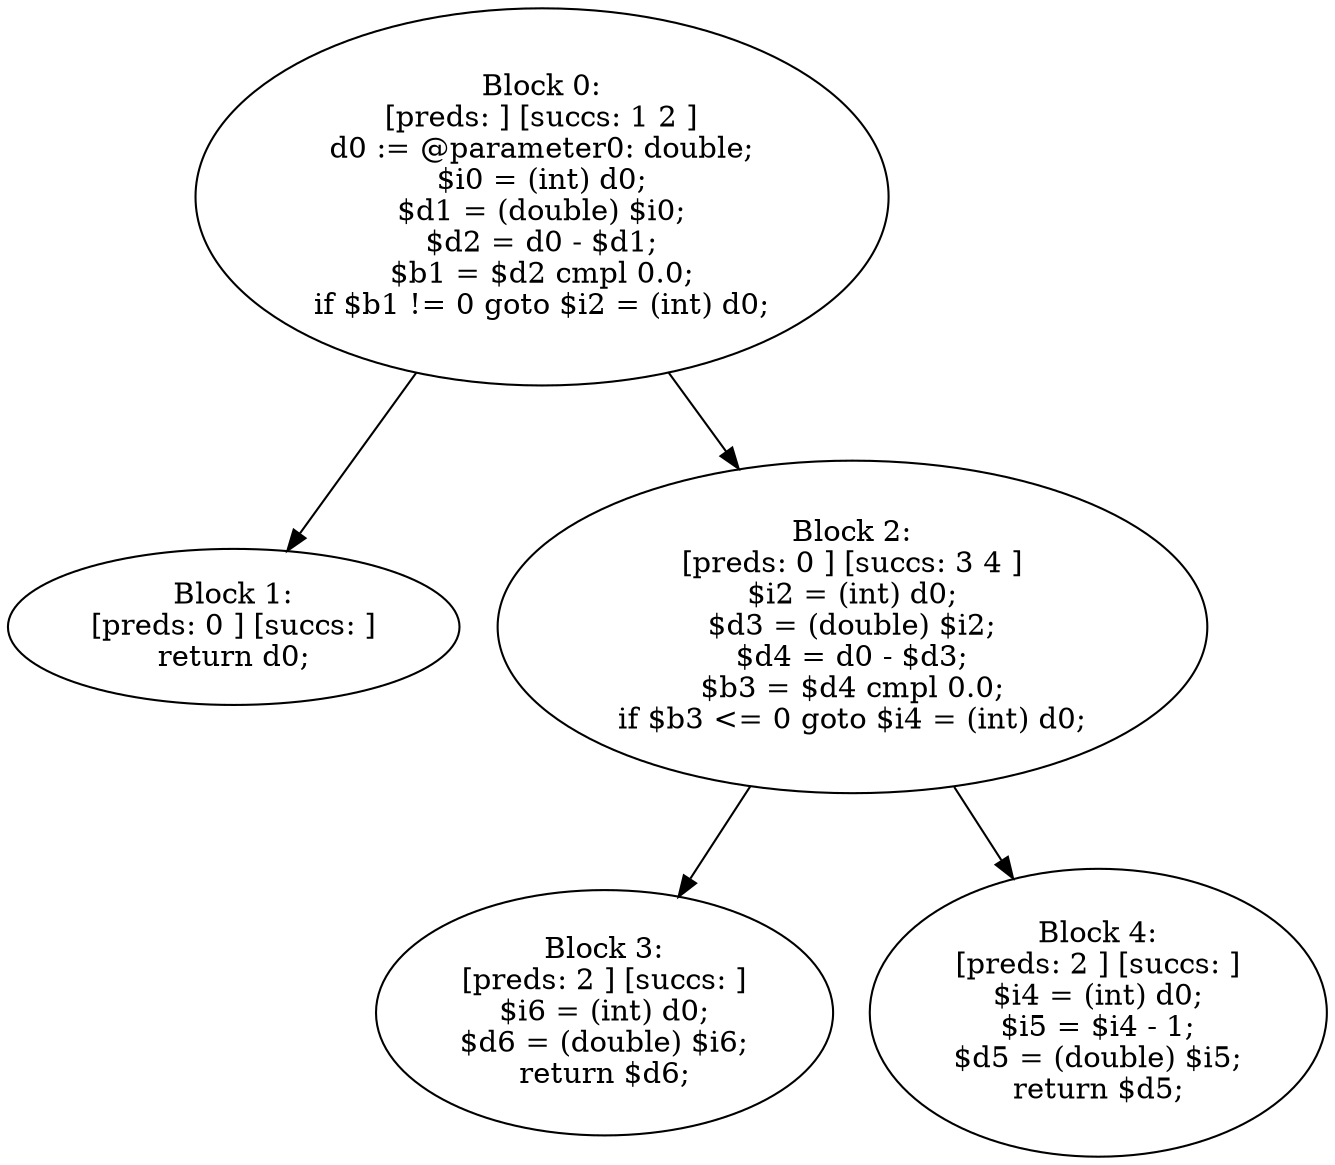 digraph "unitGraph" {
    "Block 0:
[preds: ] [succs: 1 2 ]
d0 := @parameter0: double;
$i0 = (int) d0;
$d1 = (double) $i0;
$d2 = d0 - $d1;
$b1 = $d2 cmpl 0.0;
if $b1 != 0 goto $i2 = (int) d0;
"
    "Block 1:
[preds: 0 ] [succs: ]
return d0;
"
    "Block 2:
[preds: 0 ] [succs: 3 4 ]
$i2 = (int) d0;
$d3 = (double) $i2;
$d4 = d0 - $d3;
$b3 = $d4 cmpl 0.0;
if $b3 <= 0 goto $i4 = (int) d0;
"
    "Block 3:
[preds: 2 ] [succs: ]
$i6 = (int) d0;
$d6 = (double) $i6;
return $d6;
"
    "Block 4:
[preds: 2 ] [succs: ]
$i4 = (int) d0;
$i5 = $i4 - 1;
$d5 = (double) $i5;
return $d5;
"
    "Block 0:
[preds: ] [succs: 1 2 ]
d0 := @parameter0: double;
$i0 = (int) d0;
$d1 = (double) $i0;
$d2 = d0 - $d1;
$b1 = $d2 cmpl 0.0;
if $b1 != 0 goto $i2 = (int) d0;
"->"Block 1:
[preds: 0 ] [succs: ]
return d0;
";
    "Block 0:
[preds: ] [succs: 1 2 ]
d0 := @parameter0: double;
$i0 = (int) d0;
$d1 = (double) $i0;
$d2 = d0 - $d1;
$b1 = $d2 cmpl 0.0;
if $b1 != 0 goto $i2 = (int) d0;
"->"Block 2:
[preds: 0 ] [succs: 3 4 ]
$i2 = (int) d0;
$d3 = (double) $i2;
$d4 = d0 - $d3;
$b3 = $d4 cmpl 0.0;
if $b3 <= 0 goto $i4 = (int) d0;
";
    "Block 2:
[preds: 0 ] [succs: 3 4 ]
$i2 = (int) d0;
$d3 = (double) $i2;
$d4 = d0 - $d3;
$b3 = $d4 cmpl 0.0;
if $b3 <= 0 goto $i4 = (int) d0;
"->"Block 3:
[preds: 2 ] [succs: ]
$i6 = (int) d0;
$d6 = (double) $i6;
return $d6;
";
    "Block 2:
[preds: 0 ] [succs: 3 4 ]
$i2 = (int) d0;
$d3 = (double) $i2;
$d4 = d0 - $d3;
$b3 = $d4 cmpl 0.0;
if $b3 <= 0 goto $i4 = (int) d0;
"->"Block 4:
[preds: 2 ] [succs: ]
$i4 = (int) d0;
$i5 = $i4 - 1;
$d5 = (double) $i5;
return $d5;
";
}
